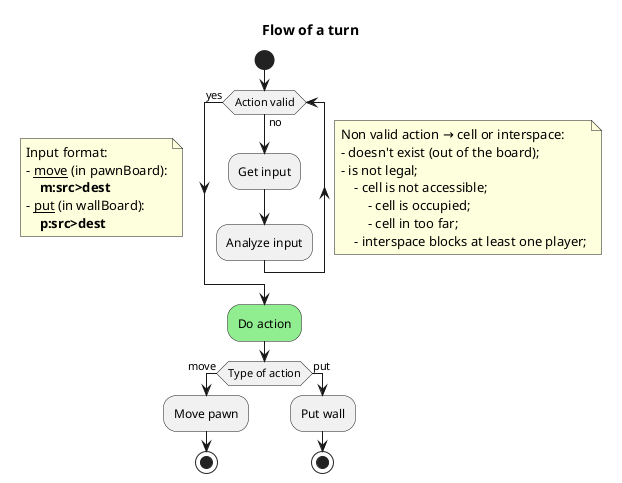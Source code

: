@startuml

title "Flow of a turn"

start
while(Action valid) is (no)
    note right
        Non valid action → cell or interspace:
        - doesn't exist (out of the board);
        - is not legal;
            - cell is not accessible;
                - cell is occupied;
                - cell in too far;
            - interspace blocks at least one player;
    end note
    note left
        Input format:
        - __move__ (in pawnBoard):
            **m:src>dest**
        - __put__ (in wallBoard):
            **p:src>dest**
    end note
    :Get input;
    :Analyze input;
endwhile (yes)
#lightgreen:Do action;
if (Type of action) is (move) then
    :Move pawn;
    stop
else (put)
    :Put wall;
    stop
endif

@enduml

